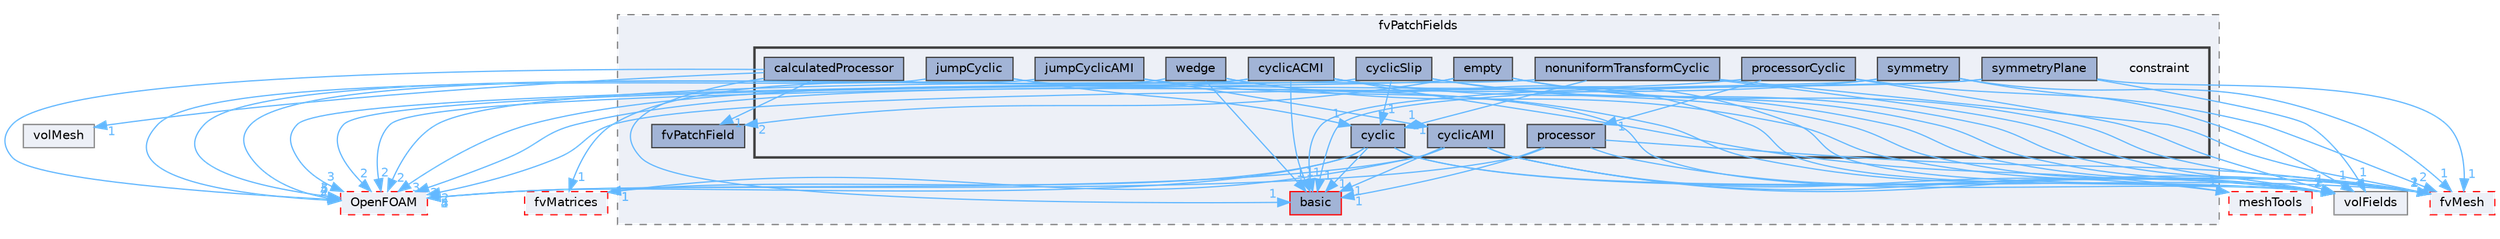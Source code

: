 digraph "src/finiteVolume/fields/fvPatchFields/constraint"
{
 // LATEX_PDF_SIZE
  bgcolor="transparent";
  edge [fontname=Helvetica,fontsize=10,labelfontname=Helvetica,labelfontsize=10];
  node [fontname=Helvetica,fontsize=10,shape=box,height=0.2,width=0.4];
  compound=true
  subgraph clusterdir_a5850494bc77049b2a182260f0d1f703 {
    graph [ bgcolor="#edf0f7", pencolor="grey50", label="fvPatchFields", fontname=Helvetica,fontsize=10 style="filled,dashed", URL="dir_a5850494bc77049b2a182260f0d1f703.html",tooltip=""]
  dir_546b14c9025d30bb5b92fa069dbdd82c [label="basic", fillcolor="#a2b4d6", color="red", style="filled", URL="dir_546b14c9025d30bb5b92fa069dbdd82c.html",tooltip=""];
  dir_6b9423849569a7ee618201e7cfce9eaa [label="fvPatchField", fillcolor="#a2b4d6", color="grey25", style="filled", URL="dir_6b9423849569a7ee618201e7cfce9eaa.html",tooltip=""];
  subgraph clusterdir_dcf2f02ec1a1951cb48a5d6d97386405 {
    graph [ bgcolor="#edf0f7", pencolor="grey25", label="", fontname=Helvetica,fontsize=10 style="filled,bold", URL="dir_dcf2f02ec1a1951cb48a5d6d97386405.html",tooltip=""]
    dir_dcf2f02ec1a1951cb48a5d6d97386405 [shape=plaintext, label="constraint"];
  dir_a97c6198d83f9d819e33ccfe62579d50 [label="calculatedProcessor", fillcolor="#a2b4d6", color="grey25", style="filled", URL="dir_a97c6198d83f9d819e33ccfe62579d50.html",tooltip=""];
  dir_e9d67726b90b890b99d2b1019245a9c5 [label="cyclic", fillcolor="#a2b4d6", color="grey25", style="filled", URL="dir_e9d67726b90b890b99d2b1019245a9c5.html",tooltip=""];
  dir_023fe701a326a6ea3989640c8ae43a55 [label="cyclicACMI", fillcolor="#a2b4d6", color="grey25", style="filled", URL="dir_023fe701a326a6ea3989640c8ae43a55.html",tooltip=""];
  dir_158ebdf51d8351aa340ccc3c2be18126 [label="cyclicAMI", fillcolor="#a2b4d6", color="grey25", style="filled", URL="dir_158ebdf51d8351aa340ccc3c2be18126.html",tooltip=""];
  dir_40c710086adeb380bfa8604caf8d1809 [label="cyclicSlip", fillcolor="#a2b4d6", color="grey25", style="filled", URL="dir_40c710086adeb380bfa8604caf8d1809.html",tooltip=""];
  dir_748871b2b3b3c38a7b9ff236fe11cf84 [label="empty", fillcolor="#a2b4d6", color="grey25", style="filled", URL="dir_748871b2b3b3c38a7b9ff236fe11cf84.html",tooltip=""];
  dir_d3c4c5095fd67ba8ea05d0bb25f8a69f [label="jumpCyclic", fillcolor="#a2b4d6", color="grey25", style="filled", URL="dir_d3c4c5095fd67ba8ea05d0bb25f8a69f.html",tooltip=""];
  dir_36bea9b4ad4e7c7cb0f2fb9b3ead9ebe [label="jumpCyclicAMI", fillcolor="#a2b4d6", color="grey25", style="filled", URL="dir_36bea9b4ad4e7c7cb0f2fb9b3ead9ebe.html",tooltip=""];
  dir_4c806f57f2b58ec159ce8b8a0e2d59c2 [label="nonuniformTransformCyclic", fillcolor="#a2b4d6", color="grey25", style="filled", URL="dir_4c806f57f2b58ec159ce8b8a0e2d59c2.html",tooltip=""];
  dir_de7ba92969fc3c410b2d12c2e12de130 [label="processor", fillcolor="#a2b4d6", color="grey25", style="filled", URL="dir_de7ba92969fc3c410b2d12c2e12de130.html",tooltip=""];
  dir_6a778fbb23651ca84ce8a59a0e3ff27d [label="processorCyclic", fillcolor="#a2b4d6", color="grey25", style="filled", URL="dir_6a778fbb23651ca84ce8a59a0e3ff27d.html",tooltip=""];
  dir_d4906a77888cbfd5bfc49c95e07024d3 [label="symmetry", fillcolor="#a2b4d6", color="grey25", style="filled", URL="dir_d4906a77888cbfd5bfc49c95e07024d3.html",tooltip=""];
  dir_fe08a55daf5deedf05dd598afdc38c2f [label="symmetryPlane", fillcolor="#a2b4d6", color="grey25", style="filled", URL="dir_fe08a55daf5deedf05dd598afdc38c2f.html",tooltip=""];
  dir_278dd714241671951ae7b74ec01934c0 [label="wedge", fillcolor="#a2b4d6", color="grey25", style="filled", URL="dir_278dd714241671951ae7b74ec01934c0.html",tooltip=""];
  }
  }
  dir_1a4209badf8dc5d7c181708103efea60 [label="volMesh", fillcolor="#edf0f7", color="grey50", style="filled", URL="dir_1a4209badf8dc5d7c181708103efea60.html",tooltip=""];
  dir_c5473ff19b20e6ec4dfe5c310b3778a8 [label="OpenFOAM", fillcolor="#edf0f7", color="red", style="filled,dashed", URL="dir_c5473ff19b20e6ec4dfe5c310b3778a8.html",tooltip=""];
  dir_5d57e3901430bcc99a7ddac11a899224 [label="fvMatrices", fillcolor="#edf0f7", color="red", style="filled,dashed", URL="dir_5d57e3901430bcc99a7ddac11a899224.html",tooltip=""];
  dir_bd8bf7fa65467c460a50eacc456ce356 [label="volFields", fillcolor="#edf0f7", color="grey50", style="filled", URL="dir_bd8bf7fa65467c460a50eacc456ce356.html",tooltip=""];
  dir_c382fa095c9c33d8673c0dd60aaef275 [label="fvMesh", fillcolor="#edf0f7", color="red", style="filled,dashed", URL="dir_c382fa095c9c33d8673c0dd60aaef275.html",tooltip=""];
  dir_ae30ad0bef50cf391b24c614251bb9fd [label="meshTools", fillcolor="#edf0f7", color="red", style="filled,dashed", URL="dir_ae30ad0bef50cf391b24c614251bb9fd.html",tooltip=""];
  dir_a97c6198d83f9d819e33ccfe62579d50->dir_1a4209badf8dc5d7c181708103efea60 [headlabel="1", labeldistance=1.5 headhref="dir_000393_004299.html" href="dir_000393_004299.html" color="steelblue1" fontcolor="steelblue1"];
  dir_a97c6198d83f9d819e33ccfe62579d50->dir_546b14c9025d30bb5b92fa069dbdd82c [headlabel="1", labeldistance=1.5 headhref="dir_000393_000207.html" href="dir_000393_000207.html" color="steelblue1" fontcolor="steelblue1"];
  dir_a97c6198d83f9d819e33ccfe62579d50->dir_6b9423849569a7ee618201e7cfce9eaa [headlabel="1", labeldistance=1.5 headhref="dir_000393_001564.html" href="dir_000393_001564.html" color="steelblue1" fontcolor="steelblue1"];
  dir_a97c6198d83f9d819e33ccfe62579d50->dir_c5473ff19b20e6ec4dfe5c310b3778a8 [headlabel="4", labeldistance=1.5 headhref="dir_000393_002695.html" href="dir_000393_002695.html" color="steelblue1" fontcolor="steelblue1"];
  dir_e9d67726b90b890b99d2b1019245a9c5->dir_546b14c9025d30bb5b92fa069dbdd82c [headlabel="1", labeldistance=1.5 headhref="dir_000757_000207.html" href="dir_000757_000207.html" color="steelblue1" fontcolor="steelblue1"];
  dir_e9d67726b90b890b99d2b1019245a9c5->dir_5d57e3901430bcc99a7ddac11a899224 [headlabel="1", labeldistance=1.5 headhref="dir_000757_001542.html" href="dir_000757_001542.html" color="steelblue1" fontcolor="steelblue1"];
  dir_e9d67726b90b890b99d2b1019245a9c5->dir_bd8bf7fa65467c460a50eacc456ce356 [headlabel="2", labeldistance=1.5 headhref="dir_000757_004295.html" href="dir_000757_004295.html" color="steelblue1" fontcolor="steelblue1"];
  dir_e9d67726b90b890b99d2b1019245a9c5->dir_c382fa095c9c33d8673c0dd60aaef275 [headlabel="1", labeldistance=1.5 headhref="dir_000757_001544.html" href="dir_000757_001544.html" color="steelblue1" fontcolor="steelblue1"];
  dir_e9d67726b90b890b99d2b1019245a9c5->dir_c5473ff19b20e6ec4dfe5c310b3778a8 [headlabel="4", labeldistance=1.5 headhref="dir_000757_002695.html" href="dir_000757_002695.html" color="steelblue1" fontcolor="steelblue1"];
  dir_023fe701a326a6ea3989640c8ae43a55->dir_546b14c9025d30bb5b92fa069dbdd82c [headlabel="1", labeldistance=1.5 headhref="dir_000763_000207.html" href="dir_000763_000207.html" color="steelblue1" fontcolor="steelblue1"];
  dir_023fe701a326a6ea3989640c8ae43a55->dir_5d57e3901430bcc99a7ddac11a899224 [headlabel="1", labeldistance=1.5 headhref="dir_000763_001542.html" href="dir_000763_001542.html" color="steelblue1" fontcolor="steelblue1"];
  dir_023fe701a326a6ea3989640c8ae43a55->dir_ae30ad0bef50cf391b24c614251bb9fd [headlabel="1", labeldistance=1.5 headhref="dir_000763_002382.html" href="dir_000763_002382.html" color="steelblue1" fontcolor="steelblue1"];
  dir_023fe701a326a6ea3989640c8ae43a55->dir_bd8bf7fa65467c460a50eacc456ce356 [headlabel="1", labeldistance=1.5 headhref="dir_000763_004295.html" href="dir_000763_004295.html" color="steelblue1" fontcolor="steelblue1"];
  dir_023fe701a326a6ea3989640c8ae43a55->dir_c382fa095c9c33d8673c0dd60aaef275 [headlabel="1", labeldistance=1.5 headhref="dir_000763_001544.html" href="dir_000763_001544.html" color="steelblue1" fontcolor="steelblue1"];
  dir_023fe701a326a6ea3989640c8ae43a55->dir_c5473ff19b20e6ec4dfe5c310b3778a8 [headlabel="3", labeldistance=1.5 headhref="dir_000763_002695.html" href="dir_000763_002695.html" color="steelblue1" fontcolor="steelblue1"];
  dir_158ebdf51d8351aa340ccc3c2be18126->dir_546b14c9025d30bb5b92fa069dbdd82c [headlabel="1", labeldistance=1.5 headhref="dir_000773_000207.html" href="dir_000773_000207.html" color="steelblue1" fontcolor="steelblue1"];
  dir_158ebdf51d8351aa340ccc3c2be18126->dir_5d57e3901430bcc99a7ddac11a899224 [headlabel="1", labeldistance=1.5 headhref="dir_000773_001542.html" href="dir_000773_001542.html" color="steelblue1" fontcolor="steelblue1"];
  dir_158ebdf51d8351aa340ccc3c2be18126->dir_ae30ad0bef50cf391b24c614251bb9fd [headlabel="1", labeldistance=1.5 headhref="dir_000773_002382.html" href="dir_000773_002382.html" color="steelblue1" fontcolor="steelblue1"];
  dir_158ebdf51d8351aa340ccc3c2be18126->dir_bd8bf7fa65467c460a50eacc456ce356 [headlabel="2", labeldistance=1.5 headhref="dir_000773_004295.html" href="dir_000773_004295.html" color="steelblue1" fontcolor="steelblue1"];
  dir_158ebdf51d8351aa340ccc3c2be18126->dir_c382fa095c9c33d8673c0dd60aaef275 [headlabel="1", labeldistance=1.5 headhref="dir_000773_001544.html" href="dir_000773_001544.html" color="steelblue1" fontcolor="steelblue1"];
  dir_158ebdf51d8351aa340ccc3c2be18126->dir_c5473ff19b20e6ec4dfe5c310b3778a8 [headlabel="2", labeldistance=1.5 headhref="dir_000773_002695.html" href="dir_000773_002695.html" color="steelblue1" fontcolor="steelblue1"];
  dir_40c710086adeb380bfa8604caf8d1809->dir_bd8bf7fa65467c460a50eacc456ce356 [headlabel="1", labeldistance=1.5 headhref="dir_000789_004295.html" href="dir_000789_004295.html" color="steelblue1" fontcolor="steelblue1"];
  dir_40c710086adeb380bfa8604caf8d1809->dir_c382fa095c9c33d8673c0dd60aaef275 [headlabel="1", labeldistance=1.5 headhref="dir_000789_001544.html" href="dir_000789_001544.html" color="steelblue1" fontcolor="steelblue1"];
  dir_40c710086adeb380bfa8604caf8d1809->dir_c5473ff19b20e6ec4dfe5c310b3778a8 [headlabel="2", labeldistance=1.5 headhref="dir_000789_002695.html" href="dir_000789_002695.html" color="steelblue1" fontcolor="steelblue1"];
  dir_40c710086adeb380bfa8604caf8d1809->dir_e9d67726b90b890b99d2b1019245a9c5 [headlabel="1", labeldistance=1.5 headhref="dir_000789_000757.html" href="dir_000789_000757.html" color="steelblue1" fontcolor="steelblue1"];
  dir_748871b2b3b3c38a7b9ff236fe11cf84->dir_6b9423849569a7ee618201e7cfce9eaa [headlabel="2", labeldistance=1.5 headhref="dir_001132_001564.html" href="dir_001132_001564.html" color="steelblue1" fontcolor="steelblue1"];
  dir_748871b2b3b3c38a7b9ff236fe11cf84->dir_bd8bf7fa65467c460a50eacc456ce356 [headlabel="1", labeldistance=1.5 headhref="dir_001132_004295.html" href="dir_001132_004295.html" color="steelblue1" fontcolor="steelblue1"];
  dir_748871b2b3b3c38a7b9ff236fe11cf84->dir_c382fa095c9c33d8673c0dd60aaef275 [headlabel="1", labeldistance=1.5 headhref="dir_001132_001544.html" href="dir_001132_001544.html" color="steelblue1" fontcolor="steelblue1"];
  dir_748871b2b3b3c38a7b9ff236fe11cf84->dir_c5473ff19b20e6ec4dfe5c310b3778a8 [headlabel="2", labeldistance=1.5 headhref="dir_001132_002695.html" href="dir_001132_002695.html" color="steelblue1" fontcolor="steelblue1"];
  dir_d3c4c5095fd67ba8ea05d0bb25f8a69f->dir_bd8bf7fa65467c460a50eacc456ce356 [headlabel="1", labeldistance=1.5 headhref="dir_002005_004295.html" href="dir_002005_004295.html" color="steelblue1" fontcolor="steelblue1"];
  dir_d3c4c5095fd67ba8ea05d0bb25f8a69f->dir_c5473ff19b20e6ec4dfe5c310b3778a8 [headlabel="2", labeldistance=1.5 headhref="dir_002005_002695.html" href="dir_002005_002695.html" color="steelblue1" fontcolor="steelblue1"];
  dir_d3c4c5095fd67ba8ea05d0bb25f8a69f->dir_e9d67726b90b890b99d2b1019245a9c5 [headlabel="1", labeldistance=1.5 headhref="dir_002005_000757.html" href="dir_002005_000757.html" color="steelblue1" fontcolor="steelblue1"];
  dir_36bea9b4ad4e7c7cb0f2fb9b3ead9ebe->dir_158ebdf51d8351aa340ccc3c2be18126 [headlabel="1", labeldistance=1.5 headhref="dir_002006_000773.html" href="dir_002006_000773.html" color="steelblue1" fontcolor="steelblue1"];
  dir_36bea9b4ad4e7c7cb0f2fb9b3ead9ebe->dir_bd8bf7fa65467c460a50eacc456ce356 [headlabel="1", labeldistance=1.5 headhref="dir_002006_004295.html" href="dir_002006_004295.html" color="steelblue1" fontcolor="steelblue1"];
  dir_36bea9b4ad4e7c7cb0f2fb9b3ead9ebe->dir_c5473ff19b20e6ec4dfe5c310b3778a8 [headlabel="3", labeldistance=1.5 headhref="dir_002006_002695.html" href="dir_002006_002695.html" color="steelblue1" fontcolor="steelblue1"];
  dir_4c806f57f2b58ec159ce8b8a0e2d59c2->dir_bd8bf7fa65467c460a50eacc456ce356 [headlabel="1", labeldistance=1.5 headhref="dir_002578_004295.html" href="dir_002578_004295.html" color="steelblue1" fontcolor="steelblue1"];
  dir_4c806f57f2b58ec159ce8b8a0e2d59c2->dir_c382fa095c9c33d8673c0dd60aaef275 [headlabel="1", labeldistance=1.5 headhref="dir_002578_001544.html" href="dir_002578_001544.html" color="steelblue1" fontcolor="steelblue1"];
  dir_4c806f57f2b58ec159ce8b8a0e2d59c2->dir_c5473ff19b20e6ec4dfe5c310b3778a8 [headlabel="2", labeldistance=1.5 headhref="dir_002578_002695.html" href="dir_002578_002695.html" color="steelblue1" fontcolor="steelblue1"];
  dir_4c806f57f2b58ec159ce8b8a0e2d59c2->dir_e9d67726b90b890b99d2b1019245a9c5 [headlabel="1", labeldistance=1.5 headhref="dir_002578_000757.html" href="dir_002578_000757.html" color="steelblue1" fontcolor="steelblue1"];
  dir_de7ba92969fc3c410b2d12c2e12de130->dir_546b14c9025d30bb5b92fa069dbdd82c [headlabel="1", labeldistance=1.5 headhref="dir_003079_000207.html" href="dir_003079_000207.html" color="steelblue1" fontcolor="steelblue1"];
  dir_de7ba92969fc3c410b2d12c2e12de130->dir_bd8bf7fa65467c460a50eacc456ce356 [headlabel="1", labeldistance=1.5 headhref="dir_003079_004295.html" href="dir_003079_004295.html" color="steelblue1" fontcolor="steelblue1"];
  dir_de7ba92969fc3c410b2d12c2e12de130->dir_c382fa095c9c33d8673c0dd60aaef275 [headlabel="2", labeldistance=1.5 headhref="dir_003079_001544.html" href="dir_003079_001544.html" color="steelblue1" fontcolor="steelblue1"];
  dir_de7ba92969fc3c410b2d12c2e12de130->dir_c5473ff19b20e6ec4dfe5c310b3778a8 [headlabel="5", labeldistance=1.5 headhref="dir_003079_002695.html" href="dir_003079_002695.html" color="steelblue1" fontcolor="steelblue1"];
  dir_6a778fbb23651ca84ce8a59a0e3ff27d->dir_bd8bf7fa65467c460a50eacc456ce356 [headlabel="1", labeldistance=1.5 headhref="dir_003085_004295.html" href="dir_003085_004295.html" color="steelblue1" fontcolor="steelblue1"];
  dir_6a778fbb23651ca84ce8a59a0e3ff27d->dir_c382fa095c9c33d8673c0dd60aaef275 [headlabel="2", labeldistance=1.5 headhref="dir_003085_001544.html" href="dir_003085_001544.html" color="steelblue1" fontcolor="steelblue1"];
  dir_6a778fbb23651ca84ce8a59a0e3ff27d->dir_c5473ff19b20e6ec4dfe5c310b3778a8 [headlabel="3", labeldistance=1.5 headhref="dir_003085_002695.html" href="dir_003085_002695.html" color="steelblue1" fontcolor="steelblue1"];
  dir_6a778fbb23651ca84ce8a59a0e3ff27d->dir_de7ba92969fc3c410b2d12c2e12de130 [headlabel="1", labeldistance=1.5 headhref="dir_003085_003079.html" href="dir_003085_003079.html" color="steelblue1" fontcolor="steelblue1"];
  dir_d4906a77888cbfd5bfc49c95e07024d3->dir_546b14c9025d30bb5b92fa069dbdd82c [headlabel="1", labeldistance=1.5 headhref="dir_003918_000207.html" href="dir_003918_000207.html" color="steelblue1" fontcolor="steelblue1"];
  dir_d4906a77888cbfd5bfc49c95e07024d3->dir_bd8bf7fa65467c460a50eacc456ce356 [headlabel="1", labeldistance=1.5 headhref="dir_003918_004295.html" href="dir_003918_004295.html" color="steelblue1" fontcolor="steelblue1"];
  dir_d4906a77888cbfd5bfc49c95e07024d3->dir_c382fa095c9c33d8673c0dd60aaef275 [headlabel="1", labeldistance=1.5 headhref="dir_003918_001544.html" href="dir_003918_001544.html" color="steelblue1" fontcolor="steelblue1"];
  dir_d4906a77888cbfd5bfc49c95e07024d3->dir_c5473ff19b20e6ec4dfe5c310b3778a8 [headlabel="2", labeldistance=1.5 headhref="dir_003918_002695.html" href="dir_003918_002695.html" color="steelblue1" fontcolor="steelblue1"];
  dir_fe08a55daf5deedf05dd598afdc38c2f->dir_546b14c9025d30bb5b92fa069dbdd82c [headlabel="1", labeldistance=1.5 headhref="dir_003924_000207.html" href="dir_003924_000207.html" color="steelblue1" fontcolor="steelblue1"];
  dir_fe08a55daf5deedf05dd598afdc38c2f->dir_bd8bf7fa65467c460a50eacc456ce356 [headlabel="1", labeldistance=1.5 headhref="dir_003924_004295.html" href="dir_003924_004295.html" color="steelblue1" fontcolor="steelblue1"];
  dir_fe08a55daf5deedf05dd598afdc38c2f->dir_c382fa095c9c33d8673c0dd60aaef275 [headlabel="1", labeldistance=1.5 headhref="dir_003924_001544.html" href="dir_003924_001544.html" color="steelblue1" fontcolor="steelblue1"];
  dir_fe08a55daf5deedf05dd598afdc38c2f->dir_c5473ff19b20e6ec4dfe5c310b3778a8 [headlabel="2", labeldistance=1.5 headhref="dir_003924_002695.html" href="dir_003924_002695.html" color="steelblue1" fontcolor="steelblue1"];
  dir_278dd714241671951ae7b74ec01934c0->dir_546b14c9025d30bb5b92fa069dbdd82c [headlabel="1", labeldistance=1.5 headhref="dir_004391_000207.html" href="dir_004391_000207.html" color="steelblue1" fontcolor="steelblue1"];
  dir_278dd714241671951ae7b74ec01934c0->dir_bd8bf7fa65467c460a50eacc456ce356 [headlabel="1", labeldistance=1.5 headhref="dir_004391_004295.html" href="dir_004391_004295.html" color="steelblue1" fontcolor="steelblue1"];
  dir_278dd714241671951ae7b74ec01934c0->dir_c382fa095c9c33d8673c0dd60aaef275 [headlabel="2", labeldistance=1.5 headhref="dir_004391_001544.html" href="dir_004391_001544.html" color="steelblue1" fontcolor="steelblue1"];
  dir_278dd714241671951ae7b74ec01934c0->dir_c5473ff19b20e6ec4dfe5c310b3778a8 [headlabel="5", labeldistance=1.5 headhref="dir_004391_002695.html" href="dir_004391_002695.html" color="steelblue1" fontcolor="steelblue1"];
}
